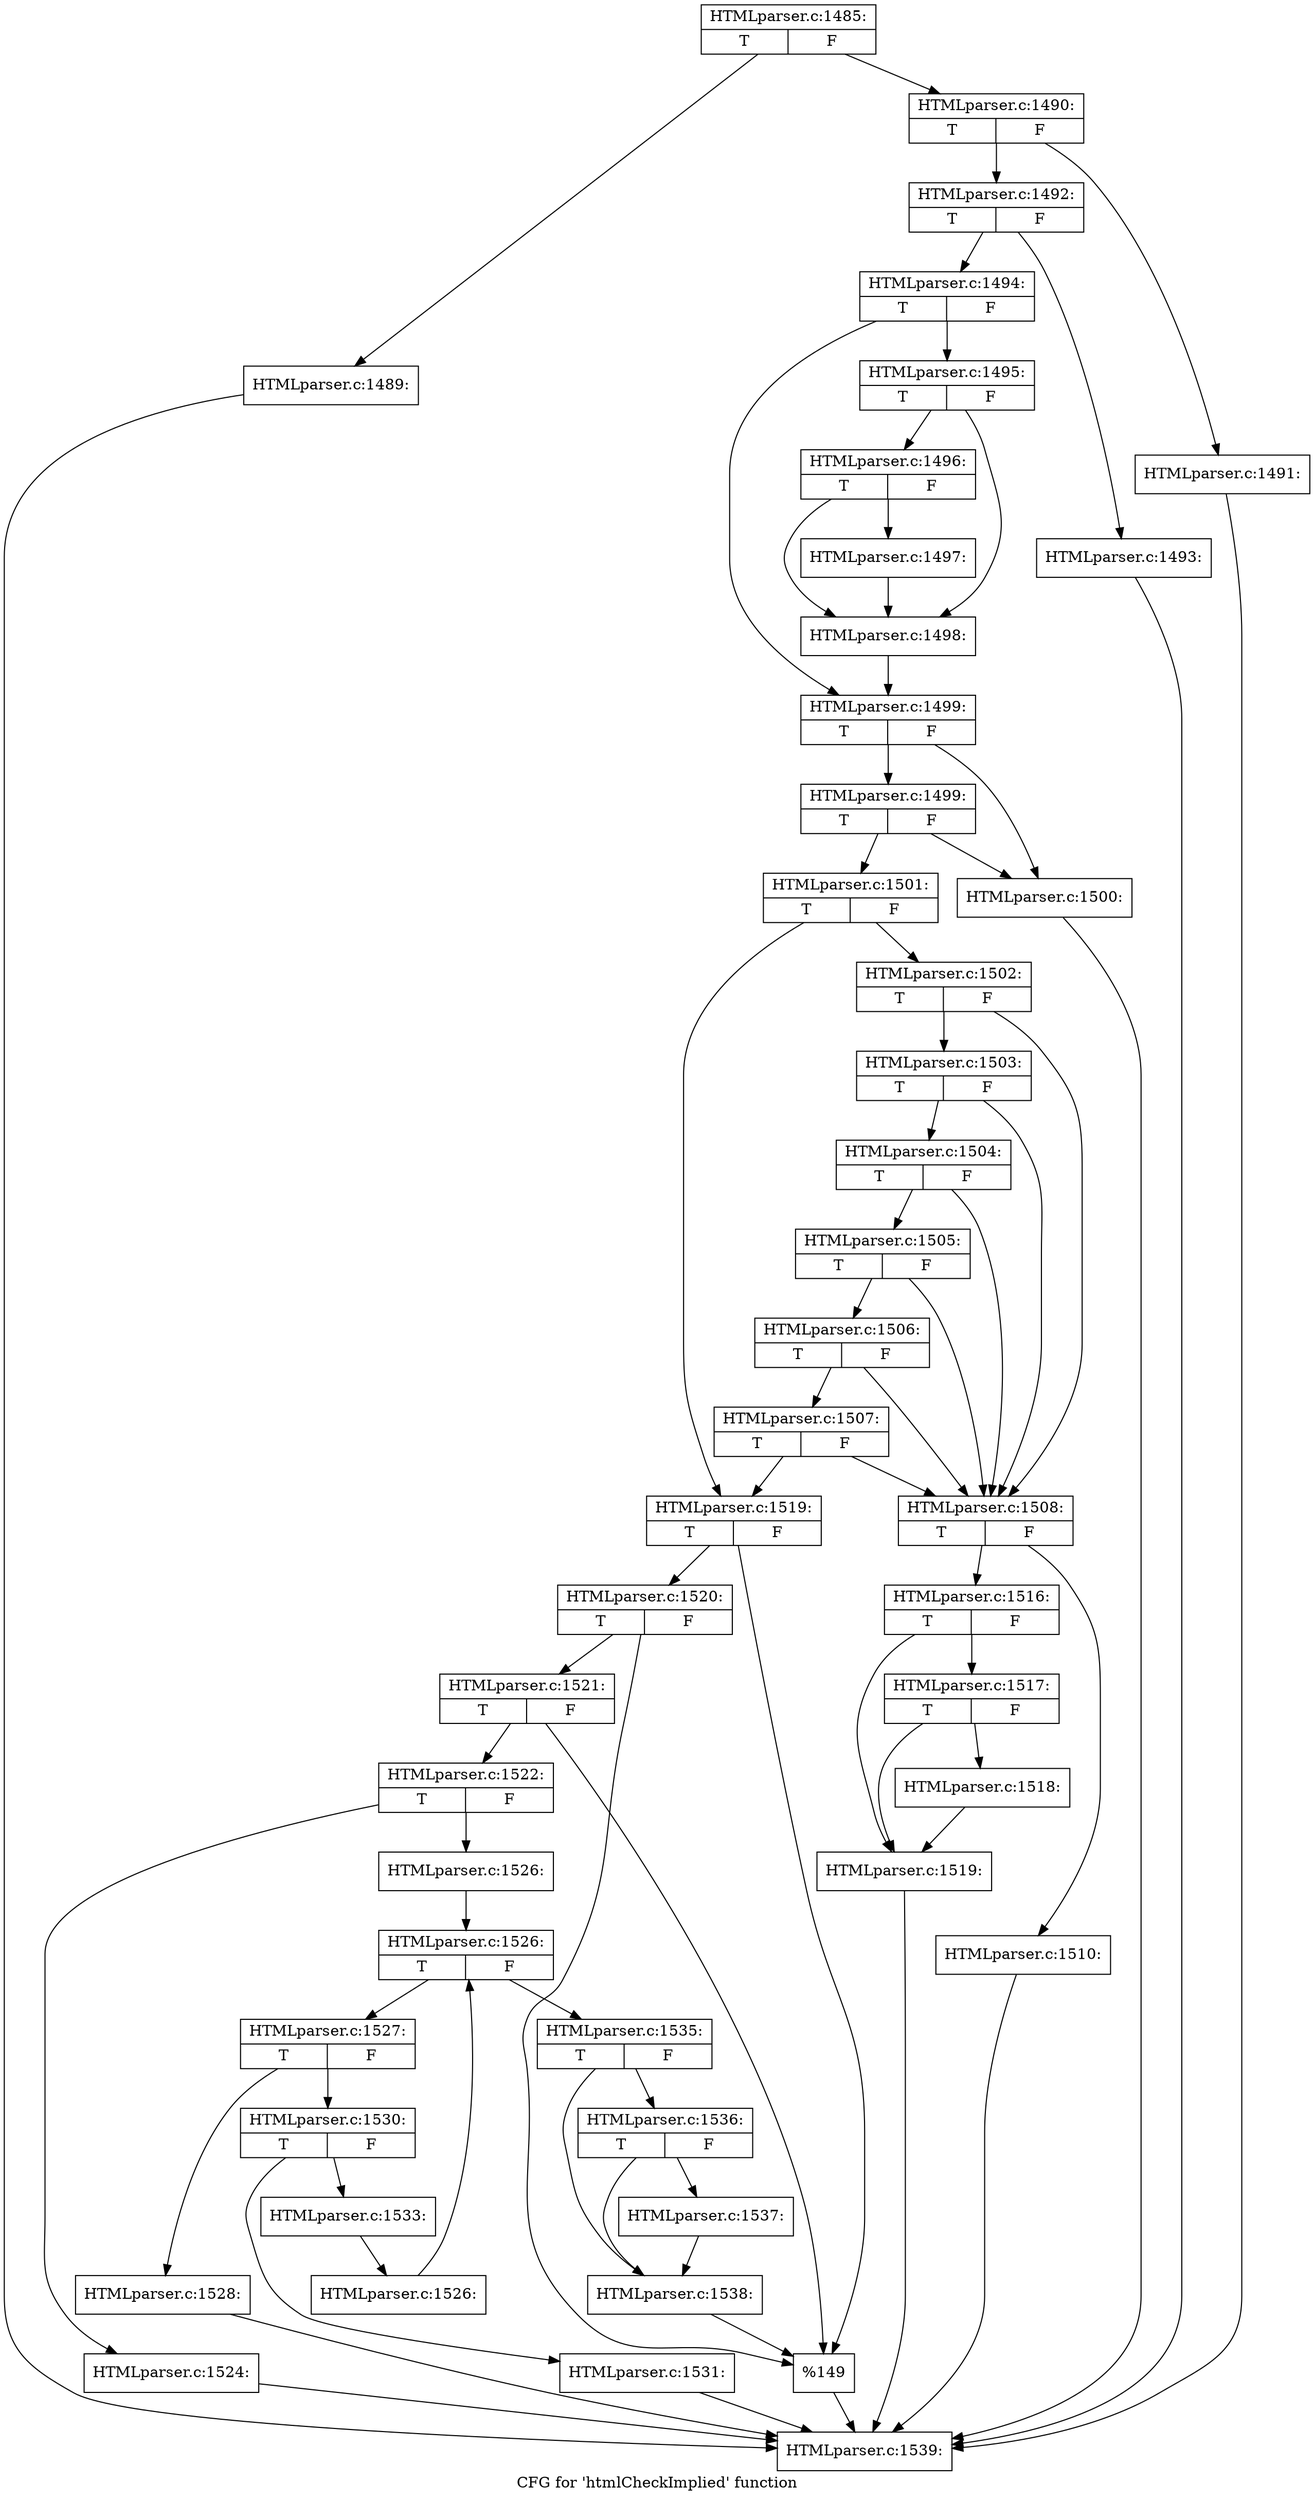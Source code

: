 digraph "CFG for 'htmlCheckImplied' function" {
	label="CFG for 'htmlCheckImplied' function";

	Node0x3f2afe0 [shape=record,label="{HTMLparser.c:1485:|{<s0>T|<s1>F}}"];
	Node0x3f2afe0 -> Node0x3f31070;
	Node0x3f2afe0 -> Node0x3f310c0;
	Node0x3f31070 [shape=record,label="{HTMLparser.c:1489:}"];
	Node0x3f31070 -> Node0x3f33f00;
	Node0x3f310c0 [shape=record,label="{HTMLparser.c:1490:|{<s0>T|<s1>F}}"];
	Node0x3f310c0 -> Node0x3f31670;
	Node0x3f310c0 -> Node0x3f31620;
	Node0x3f31620 [shape=record,label="{HTMLparser.c:1491:}"];
	Node0x3f31620 -> Node0x3f33f00;
	Node0x3f31670 [shape=record,label="{HTMLparser.c:1492:|{<s0>T|<s1>F}}"];
	Node0x3f31670 -> Node0x3f319c0;
	Node0x3f31670 -> Node0x3f31a10;
	Node0x3f319c0 [shape=record,label="{HTMLparser.c:1493:}"];
	Node0x3f319c0 -> Node0x3f33f00;
	Node0x3f31a10 [shape=record,label="{HTMLparser.c:1494:|{<s0>T|<s1>F}}"];
	Node0x3f31a10 -> Node0x3f31ec0;
	Node0x3f31a10 -> Node0x3f31f10;
	Node0x3f31ec0 [shape=record,label="{HTMLparser.c:1495:|{<s0>T|<s1>F}}"];
	Node0x3f31ec0 -> Node0x3f32680;
	Node0x3f31ec0 -> Node0x3f32630;
	Node0x3f32680 [shape=record,label="{HTMLparser.c:1496:|{<s0>T|<s1>F}}"];
	Node0x3f32680 -> Node0x3f325e0;
	Node0x3f32680 -> Node0x3f32630;
	Node0x3f325e0 [shape=record,label="{HTMLparser.c:1497:}"];
	Node0x3f325e0 -> Node0x3f32630;
	Node0x3f32630 [shape=record,label="{HTMLparser.c:1498:}"];
	Node0x3f32630 -> Node0x3f31f10;
	Node0x3f31f10 [shape=record,label="{HTMLparser.c:1499:|{<s0>T|<s1>F}}"];
	Node0x3f31f10 -> Node0x3f336e0;
	Node0x3f31f10 -> Node0x3f33780;
	Node0x3f33780 [shape=record,label="{HTMLparser.c:1499:|{<s0>T|<s1>F}}"];
	Node0x3f33780 -> Node0x3f336e0;
	Node0x3f33780 -> Node0x3f33730;
	Node0x3f336e0 [shape=record,label="{HTMLparser.c:1500:}"];
	Node0x3f336e0 -> Node0x3f33f00;
	Node0x3f33730 [shape=record,label="{HTMLparser.c:1501:|{<s0>T|<s1>F}}"];
	Node0x3f33730 -> Node0x3f33fa0;
	Node0x3f33730 -> Node0x3f33f50;
	Node0x3f33fa0 [shape=record,label="{HTMLparser.c:1502:|{<s0>T|<s1>F}}"];
	Node0x3f33fa0 -> Node0x3f33eb0;
	Node0x3f33fa0 -> Node0x3f345b0;
	Node0x3f345b0 [shape=record,label="{HTMLparser.c:1503:|{<s0>T|<s1>F}}"];
	Node0x3f345b0 -> Node0x3f33eb0;
	Node0x3f345b0 -> Node0x3f34530;
	Node0x3f34530 [shape=record,label="{HTMLparser.c:1504:|{<s0>T|<s1>F}}"];
	Node0x3f34530 -> Node0x3f33eb0;
	Node0x3f34530 -> Node0x3f344b0;
	Node0x3f344b0 [shape=record,label="{HTMLparser.c:1505:|{<s0>T|<s1>F}}"];
	Node0x3f344b0 -> Node0x3f33eb0;
	Node0x3f344b0 -> Node0x3f34430;
	Node0x3f34430 [shape=record,label="{HTMLparser.c:1506:|{<s0>T|<s1>F}}"];
	Node0x3f34430 -> Node0x3f33eb0;
	Node0x3f34430 -> Node0x3f343b0;
	Node0x3f343b0 [shape=record,label="{HTMLparser.c:1507:|{<s0>T|<s1>F}}"];
	Node0x3f343b0 -> Node0x3f33eb0;
	Node0x3f343b0 -> Node0x3f33f50;
	Node0x3f33eb0 [shape=record,label="{HTMLparser.c:1508:|{<s0>T|<s1>F}}"];
	Node0x3f33eb0 -> Node0x3f357c0;
	Node0x3f33eb0 -> Node0x3f35810;
	Node0x3f357c0 [shape=record,label="{HTMLparser.c:1510:}"];
	Node0x3f357c0 -> Node0x3f33f00;
	Node0x3f35810 [shape=record,label="{HTMLparser.c:1516:|{<s0>T|<s1>F}}"];
	Node0x3f35810 -> Node0x3f360a0;
	Node0x3f35810 -> Node0x3f36050;
	Node0x3f360a0 [shape=record,label="{HTMLparser.c:1517:|{<s0>T|<s1>F}}"];
	Node0x3f360a0 -> Node0x3f36000;
	Node0x3f360a0 -> Node0x3f36050;
	Node0x3f36000 [shape=record,label="{HTMLparser.c:1518:}"];
	Node0x3f36000 -> Node0x3f36050;
	Node0x3f36050 [shape=record,label="{HTMLparser.c:1519:}"];
	Node0x3f36050 -> Node0x3f33f00;
	Node0x3f33f50 [shape=record,label="{HTMLparser.c:1519:|{<s0>T|<s1>F}}"];
	Node0x3f33f50 -> Node0x3f37120;
	Node0x3f33f50 -> Node0x3f371f0;
	Node0x3f371f0 [shape=record,label="{HTMLparser.c:1520:|{<s0>T|<s1>F}}"];
	Node0x3f371f0 -> Node0x3f37120;
	Node0x3f371f0 -> Node0x3f37170;
	Node0x3f37170 [shape=record,label="{HTMLparser.c:1521:|{<s0>T|<s1>F}}"];
	Node0x3f37170 -> Node0x3f37120;
	Node0x3f37170 -> Node0x3f370d0;
	Node0x3f370d0 [shape=record,label="{HTMLparser.c:1522:|{<s0>T|<s1>F}}"];
	Node0x3f370d0 -> Node0x3f37b70;
	Node0x3f370d0 -> Node0x3f37bc0;
	Node0x3f37b70 [shape=record,label="{HTMLparser.c:1524:}"];
	Node0x3f37b70 -> Node0x3f33f00;
	Node0x3f37bc0 [shape=record,label="{HTMLparser.c:1526:}"];
	Node0x3f37bc0 -> Node0x3f382a0;
	Node0x3f382a0 [shape=record,label="{HTMLparser.c:1526:|{<s0>T|<s1>F}}"];
	Node0x3f382a0 -> Node0x3f38580;
	Node0x3f382a0 -> Node0x3f38100;
	Node0x3f38580 [shape=record,label="{HTMLparser.c:1527:|{<s0>T|<s1>F}}"];
	Node0x3f38580 -> Node0x3f38a50;
	Node0x3f38580 -> Node0x3f38aa0;
	Node0x3f38a50 [shape=record,label="{HTMLparser.c:1528:}"];
	Node0x3f38a50 -> Node0x3f33f00;
	Node0x3f38aa0 [shape=record,label="{HTMLparser.c:1530:|{<s0>T|<s1>F}}"];
	Node0x3f38aa0 -> Node0x3f39250;
	Node0x3f38aa0 -> Node0x3f392a0;
	Node0x3f39250 [shape=record,label="{HTMLparser.c:1531:}"];
	Node0x3f39250 -> Node0x3f33f00;
	Node0x3f392a0 [shape=record,label="{HTMLparser.c:1533:}"];
	Node0x3f392a0 -> Node0x3f384f0;
	Node0x3f384f0 [shape=record,label="{HTMLparser.c:1526:}"];
	Node0x3f384f0 -> Node0x3f382a0;
	Node0x3f38100 [shape=record,label="{HTMLparser.c:1535:|{<s0>T|<s1>F}}"];
	Node0x3f38100 -> Node0x3f3a120;
	Node0x3f38100 -> Node0x3f3a0d0;
	Node0x3f3a120 [shape=record,label="{HTMLparser.c:1536:|{<s0>T|<s1>F}}"];
	Node0x3f3a120 -> Node0x3f3a080;
	Node0x3f3a120 -> Node0x3f3a0d0;
	Node0x3f3a080 [shape=record,label="{HTMLparser.c:1537:}"];
	Node0x3f3a080 -> Node0x3f3a0d0;
	Node0x3f3a0d0 [shape=record,label="{HTMLparser.c:1538:}"];
	Node0x3f3a0d0 -> Node0x3f37120;
	Node0x3f37120 [shape=record,label="{%149}"];
	Node0x3f37120 -> Node0x3f33f00;
	Node0x3f33f00 [shape=record,label="{HTMLparser.c:1539:}"];
}
